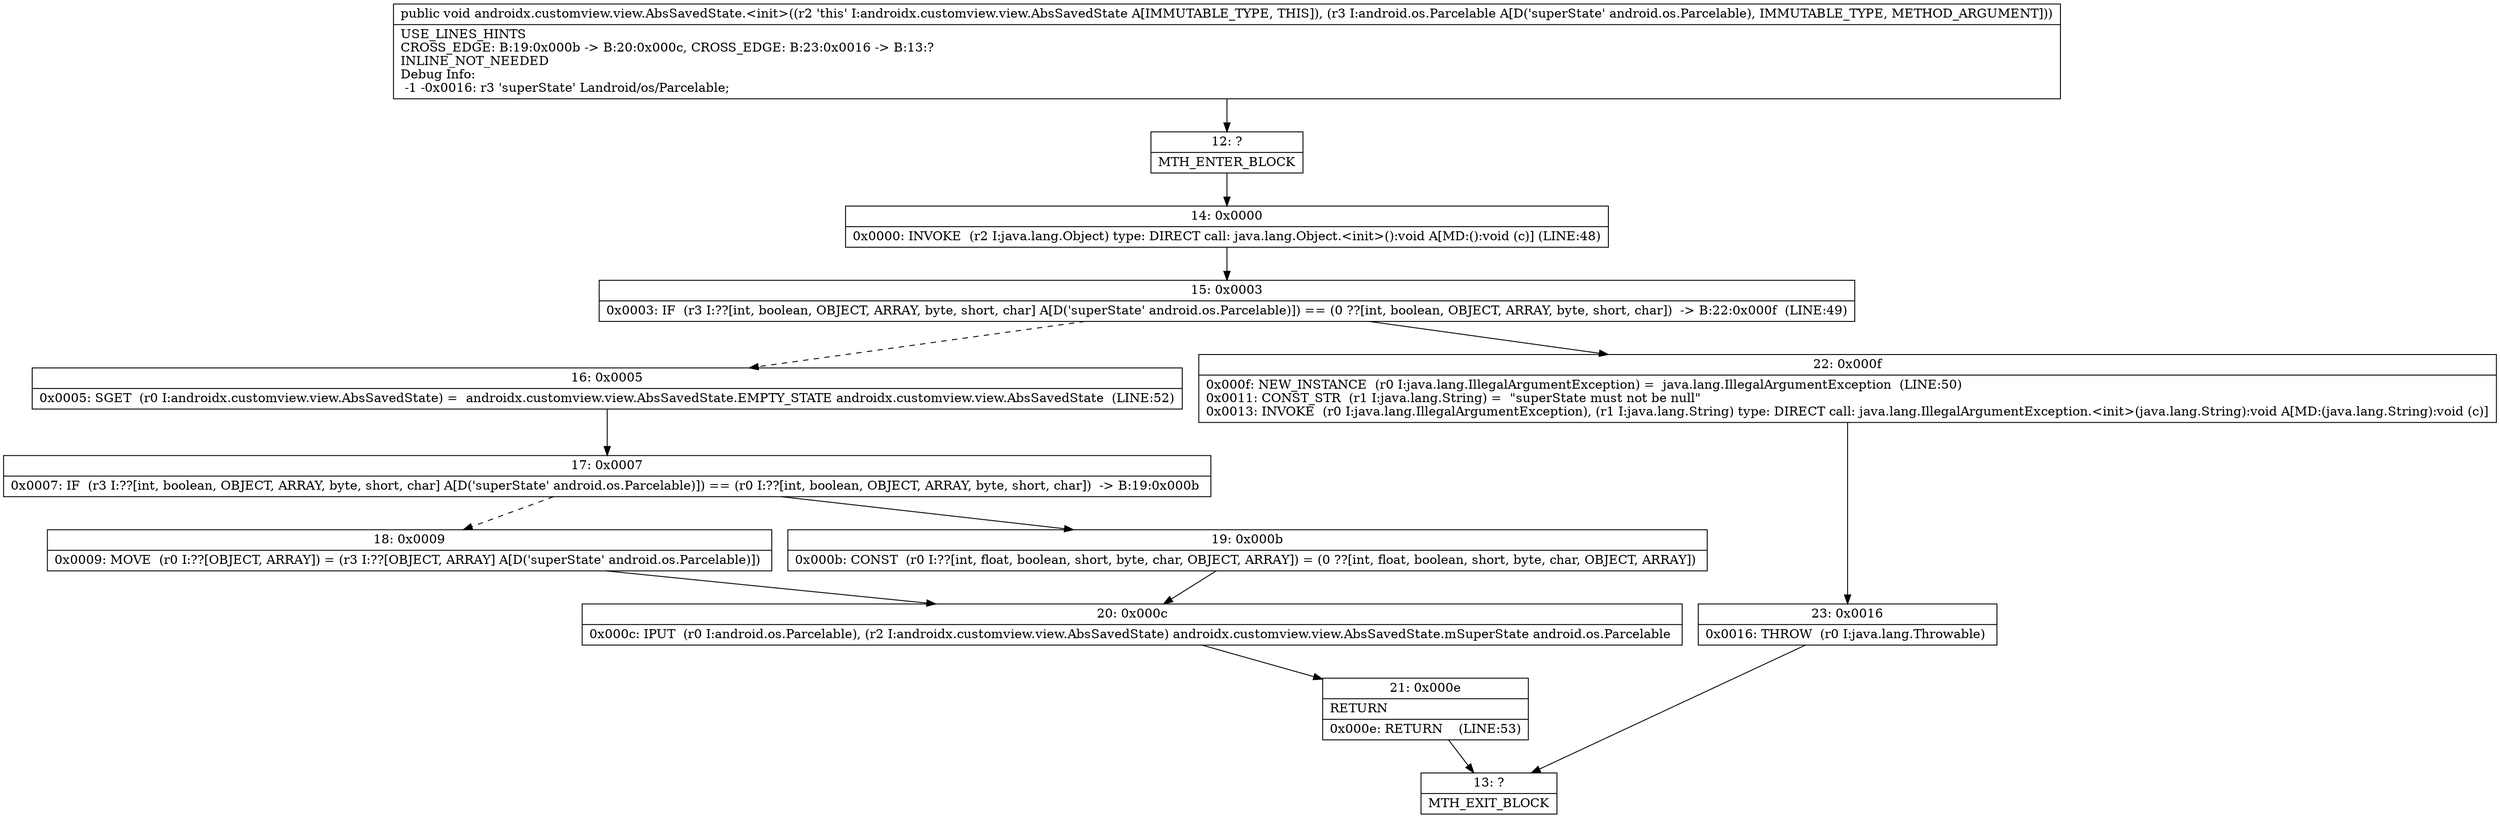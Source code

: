 digraph "CFG forandroidx.customview.view.AbsSavedState.\<init\>(Landroid\/os\/Parcelable;)V" {
Node_12 [shape=record,label="{12\:\ ?|MTH_ENTER_BLOCK\l}"];
Node_14 [shape=record,label="{14\:\ 0x0000|0x0000: INVOKE  (r2 I:java.lang.Object) type: DIRECT call: java.lang.Object.\<init\>():void A[MD:():void (c)] (LINE:48)\l}"];
Node_15 [shape=record,label="{15\:\ 0x0003|0x0003: IF  (r3 I:??[int, boolean, OBJECT, ARRAY, byte, short, char] A[D('superState' android.os.Parcelable)]) == (0 ??[int, boolean, OBJECT, ARRAY, byte, short, char])  \-\> B:22:0x000f  (LINE:49)\l}"];
Node_16 [shape=record,label="{16\:\ 0x0005|0x0005: SGET  (r0 I:androidx.customview.view.AbsSavedState) =  androidx.customview.view.AbsSavedState.EMPTY_STATE androidx.customview.view.AbsSavedState  (LINE:52)\l}"];
Node_17 [shape=record,label="{17\:\ 0x0007|0x0007: IF  (r3 I:??[int, boolean, OBJECT, ARRAY, byte, short, char] A[D('superState' android.os.Parcelable)]) == (r0 I:??[int, boolean, OBJECT, ARRAY, byte, short, char])  \-\> B:19:0x000b \l}"];
Node_18 [shape=record,label="{18\:\ 0x0009|0x0009: MOVE  (r0 I:??[OBJECT, ARRAY]) = (r3 I:??[OBJECT, ARRAY] A[D('superState' android.os.Parcelable)]) \l}"];
Node_20 [shape=record,label="{20\:\ 0x000c|0x000c: IPUT  (r0 I:android.os.Parcelable), (r2 I:androidx.customview.view.AbsSavedState) androidx.customview.view.AbsSavedState.mSuperState android.os.Parcelable \l}"];
Node_21 [shape=record,label="{21\:\ 0x000e|RETURN\l|0x000e: RETURN    (LINE:53)\l}"];
Node_13 [shape=record,label="{13\:\ ?|MTH_EXIT_BLOCK\l}"];
Node_19 [shape=record,label="{19\:\ 0x000b|0x000b: CONST  (r0 I:??[int, float, boolean, short, byte, char, OBJECT, ARRAY]) = (0 ??[int, float, boolean, short, byte, char, OBJECT, ARRAY]) \l}"];
Node_22 [shape=record,label="{22\:\ 0x000f|0x000f: NEW_INSTANCE  (r0 I:java.lang.IllegalArgumentException) =  java.lang.IllegalArgumentException  (LINE:50)\l0x0011: CONST_STR  (r1 I:java.lang.String) =  \"superState must not be null\" \l0x0013: INVOKE  (r0 I:java.lang.IllegalArgumentException), (r1 I:java.lang.String) type: DIRECT call: java.lang.IllegalArgumentException.\<init\>(java.lang.String):void A[MD:(java.lang.String):void (c)]\l}"];
Node_23 [shape=record,label="{23\:\ 0x0016|0x0016: THROW  (r0 I:java.lang.Throwable) \l}"];
MethodNode[shape=record,label="{public void androidx.customview.view.AbsSavedState.\<init\>((r2 'this' I:androidx.customview.view.AbsSavedState A[IMMUTABLE_TYPE, THIS]), (r3 I:android.os.Parcelable A[D('superState' android.os.Parcelable), IMMUTABLE_TYPE, METHOD_ARGUMENT]))  | USE_LINES_HINTS\lCROSS_EDGE: B:19:0x000b \-\> B:20:0x000c, CROSS_EDGE: B:23:0x0016 \-\> B:13:?\lINLINE_NOT_NEEDED\lDebug Info:\l  \-1 \-0x0016: r3 'superState' Landroid\/os\/Parcelable;\l}"];
MethodNode -> Node_12;Node_12 -> Node_14;
Node_14 -> Node_15;
Node_15 -> Node_16[style=dashed];
Node_15 -> Node_22;
Node_16 -> Node_17;
Node_17 -> Node_18[style=dashed];
Node_17 -> Node_19;
Node_18 -> Node_20;
Node_20 -> Node_21;
Node_21 -> Node_13;
Node_19 -> Node_20;
Node_22 -> Node_23;
Node_23 -> Node_13;
}

